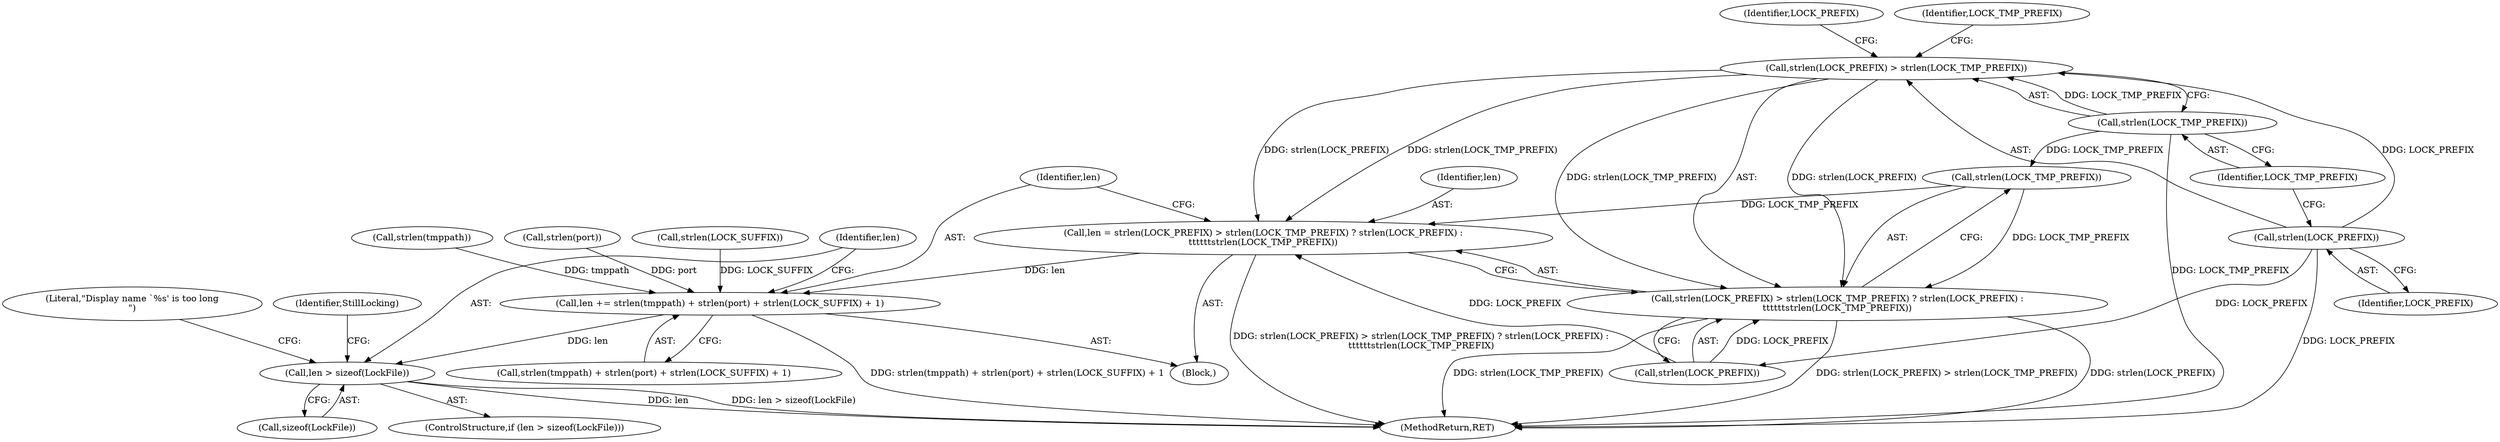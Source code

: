 digraph "0_xserver_b67581cf825940fdf52bf2e0af4330e695d724a4@API" {
"1000139" [label="(Call,strlen(LOCK_PREFIX) > strlen(LOCK_TMP_PREFIX))"];
"1000140" [label="(Call,strlen(LOCK_PREFIX))"];
"1000142" [label="(Call,strlen(LOCK_TMP_PREFIX))"];
"1000136" [label="(Call,len = strlen(LOCK_PREFIX) > strlen(LOCK_TMP_PREFIX) ? strlen(LOCK_PREFIX) :\n\t\t\t\t\t\tstrlen(LOCK_TMP_PREFIX))"];
"1000148" [label="(Call,len += strlen(tmppath) + strlen(port) + strlen(LOCK_SUFFIX) + 1)"];
"1000161" [label="(Call,len > sizeof(LockFile))"];
"1000138" [label="(Call,strlen(LOCK_PREFIX) > strlen(LOCK_TMP_PREFIX) ? strlen(LOCK_PREFIX) :\n\t\t\t\t\t\tstrlen(LOCK_TMP_PREFIX))"];
"1000146" [label="(Call,strlen(LOCK_TMP_PREFIX))"];
"1000145" [label="(Identifier,LOCK_PREFIX)"];
"1000140" [label="(Call,strlen(LOCK_PREFIX))"];
"1000142" [label="(Call,strlen(LOCK_TMP_PREFIX))"];
"1000161" [label="(Call,len > sizeof(LockFile))"];
"1000137" [label="(Identifier,len)"];
"1000160" [label="(ControlStructure,if (len > sizeof(LockFile)))"];
"1000150" [label="(Call,strlen(tmppath) + strlen(port) + strlen(LOCK_SUFFIX) + 1)"];
"1000163" [label="(Call,sizeof(LockFile))"];
"1000144" [label="(Call,strlen(LOCK_PREFIX))"];
"1000162" [label="(Identifier,len)"];
"1000136" [label="(Call,len = strlen(LOCK_PREFIX) > strlen(LOCK_TMP_PREFIX) ? strlen(LOCK_PREFIX) :\n\t\t\t\t\t\tstrlen(LOCK_TMP_PREFIX))"];
"1000143" [label="(Identifier,LOCK_TMP_PREFIX)"];
"1000147" [label="(Identifier,LOCK_TMP_PREFIX)"];
"1000166" [label="(Literal,\"Display name `%s' is too long\n\")"];
"1000148" [label="(Call,len += strlen(tmppath) + strlen(port) + strlen(LOCK_SUFFIX) + 1)"];
"1000138" [label="(Call,strlen(LOCK_PREFIX) > strlen(LOCK_TMP_PREFIX) ? strlen(LOCK_PREFIX) :\n\t\t\t\t\t\tstrlen(LOCK_TMP_PREFIX))"];
"1000111" [label="(Block,)"];
"1000157" [label="(Call,strlen(LOCK_SUFFIX))"];
"1000169" [label="(Identifier,StillLocking)"];
"1000149" [label="(Identifier,len)"];
"1000151" [label="(Call,strlen(tmppath))"];
"1000141" [label="(Identifier,LOCK_PREFIX)"];
"1000154" [label="(Call,strlen(port))"];
"1000139" [label="(Call,strlen(LOCK_PREFIX) > strlen(LOCK_TMP_PREFIX))"];
"1000392" [label="(MethodReturn,RET)"];
"1000139" -> "1000138"  [label="AST: "];
"1000139" -> "1000142"  [label="CFG: "];
"1000140" -> "1000139"  [label="AST: "];
"1000142" -> "1000139"  [label="AST: "];
"1000145" -> "1000139"  [label="CFG: "];
"1000147" -> "1000139"  [label="CFG: "];
"1000139" -> "1000136"  [label="DDG: strlen(LOCK_PREFIX)"];
"1000139" -> "1000136"  [label="DDG: strlen(LOCK_TMP_PREFIX)"];
"1000140" -> "1000139"  [label="DDG: LOCK_PREFIX"];
"1000142" -> "1000139"  [label="DDG: LOCK_TMP_PREFIX"];
"1000139" -> "1000138"  [label="DDG: strlen(LOCK_PREFIX)"];
"1000139" -> "1000138"  [label="DDG: strlen(LOCK_TMP_PREFIX)"];
"1000140" -> "1000141"  [label="CFG: "];
"1000141" -> "1000140"  [label="AST: "];
"1000143" -> "1000140"  [label="CFG: "];
"1000140" -> "1000392"  [label="DDG: LOCK_PREFIX"];
"1000140" -> "1000144"  [label="DDG: LOCK_PREFIX"];
"1000142" -> "1000143"  [label="CFG: "];
"1000143" -> "1000142"  [label="AST: "];
"1000142" -> "1000392"  [label="DDG: LOCK_TMP_PREFIX"];
"1000142" -> "1000146"  [label="DDG: LOCK_TMP_PREFIX"];
"1000136" -> "1000111"  [label="AST: "];
"1000136" -> "1000138"  [label="CFG: "];
"1000137" -> "1000136"  [label="AST: "];
"1000138" -> "1000136"  [label="AST: "];
"1000149" -> "1000136"  [label="CFG: "];
"1000136" -> "1000392"  [label="DDG: strlen(LOCK_PREFIX) > strlen(LOCK_TMP_PREFIX) ? strlen(LOCK_PREFIX) :\n\t\t\t\t\t\tstrlen(LOCK_TMP_PREFIX)"];
"1000144" -> "1000136"  [label="DDG: LOCK_PREFIX"];
"1000146" -> "1000136"  [label="DDG: LOCK_TMP_PREFIX"];
"1000136" -> "1000148"  [label="DDG: len"];
"1000148" -> "1000111"  [label="AST: "];
"1000148" -> "1000150"  [label="CFG: "];
"1000149" -> "1000148"  [label="AST: "];
"1000150" -> "1000148"  [label="AST: "];
"1000162" -> "1000148"  [label="CFG: "];
"1000148" -> "1000392"  [label="DDG: strlen(tmppath) + strlen(port) + strlen(LOCK_SUFFIX) + 1"];
"1000151" -> "1000148"  [label="DDG: tmppath"];
"1000154" -> "1000148"  [label="DDG: port"];
"1000157" -> "1000148"  [label="DDG: LOCK_SUFFIX"];
"1000148" -> "1000161"  [label="DDG: len"];
"1000161" -> "1000160"  [label="AST: "];
"1000161" -> "1000163"  [label="CFG: "];
"1000162" -> "1000161"  [label="AST: "];
"1000163" -> "1000161"  [label="AST: "];
"1000166" -> "1000161"  [label="CFG: "];
"1000169" -> "1000161"  [label="CFG: "];
"1000161" -> "1000392"  [label="DDG: len"];
"1000161" -> "1000392"  [label="DDG: len > sizeof(LockFile)"];
"1000138" -> "1000144"  [label="CFG: "];
"1000138" -> "1000146"  [label="CFG: "];
"1000144" -> "1000138"  [label="AST: "];
"1000146" -> "1000138"  [label="AST: "];
"1000138" -> "1000392"  [label="DDG: strlen(LOCK_PREFIX) > strlen(LOCK_TMP_PREFIX)"];
"1000138" -> "1000392"  [label="DDG: strlen(LOCK_PREFIX)"];
"1000138" -> "1000392"  [label="DDG: strlen(LOCK_TMP_PREFIX)"];
"1000144" -> "1000138"  [label="DDG: LOCK_PREFIX"];
"1000146" -> "1000138"  [label="DDG: LOCK_TMP_PREFIX"];
}
